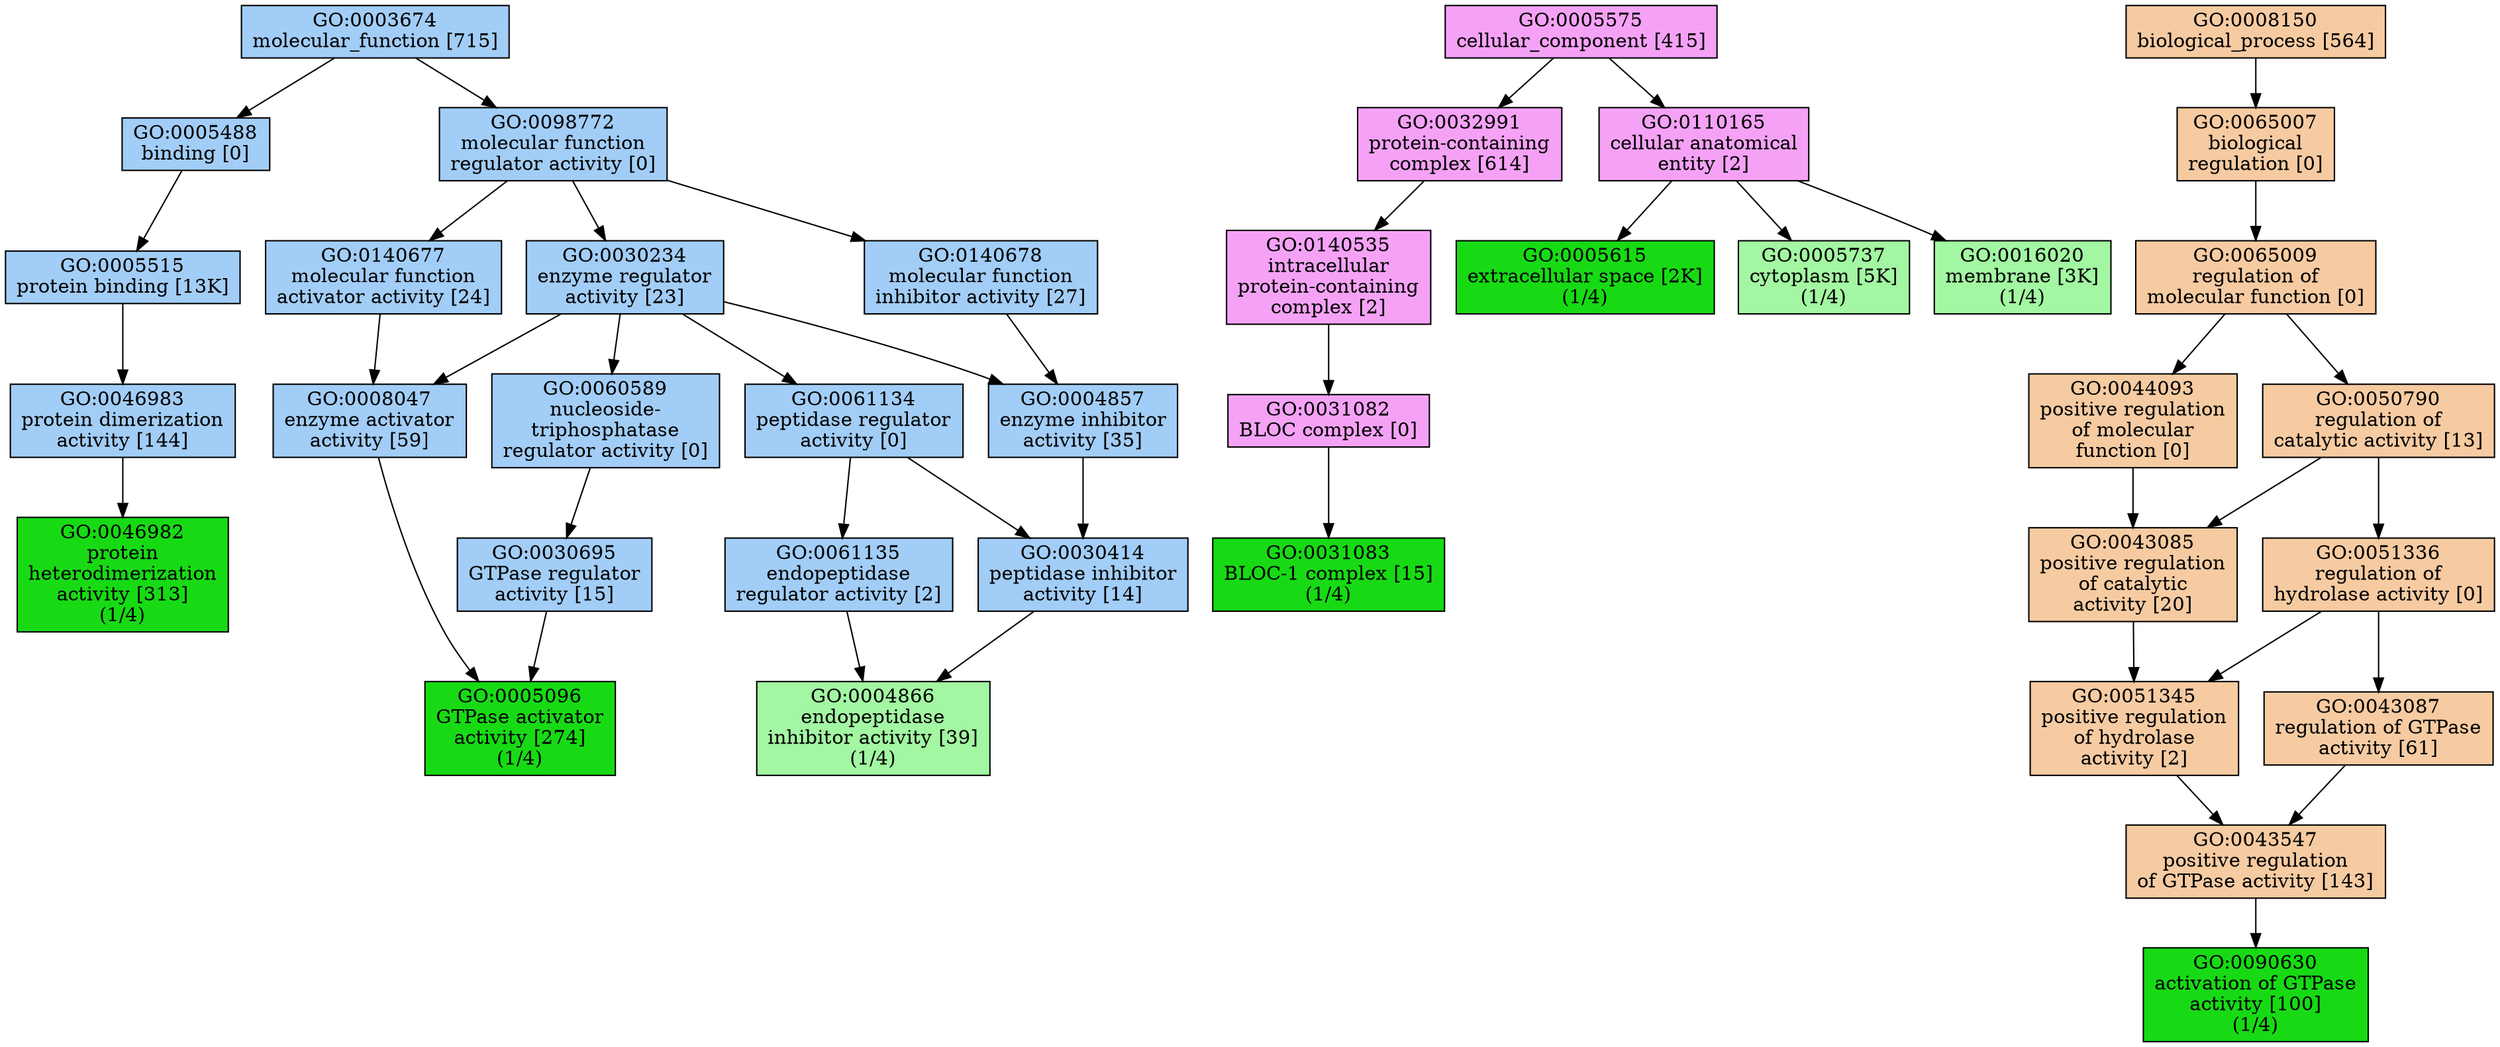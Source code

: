digraph genescape {
"GO:0003674" [fillcolor="#A2CDF6", label="GO:0003674
molecular_function [715]", shape=box, style=filled];
"GO:0004857" [fillcolor="#A2CDF6", label="GO:0004857
enzyme inhibitor
activity [35]", shape=box, style=filled];
"GO:0004866" [fillcolor="#A3F6A2", label="GO:0004866
endopeptidase
inhibitor activity [39]
(1/4)", shape=box, style=filled];
"GO:0005096" [fillcolor="#17DA15", label="GO:0005096
GTPase activator
activity [274]
(1/4)", shape=box, style=filled];
"GO:0005488" [fillcolor="#A2CDF6", label="GO:0005488
binding [0]", shape=box, style=filled];
"GO:0005515" [fillcolor="#A2CDF6", label="GO:0005515
protein binding [13K]", shape=box, style=filled];
"GO:0005575" [fillcolor="#F5A2F6", label="GO:0005575
cellular_component [415]", shape=box, style=filled];
"GO:0005615" [fillcolor="#17DA15", label="GO:0005615
extracellular space [2K]
(1/4)", shape=box, style=filled];
"GO:0005737" [fillcolor="#A3F6A2", label="GO:0005737
cytoplasm [5K]
(1/4)", shape=box, style=filled];
"GO:0008047" [fillcolor="#A2CDF6", label="GO:0008047
enzyme activator
activity [59]", shape=box, style=filled];
"GO:0008150" [fillcolor="#F6CBA2", label="GO:0008150
biological_process [564]", shape=box, style=filled];
"GO:0016020" [fillcolor="#A3F6A2", label="GO:0016020
membrane [3K]
(1/4)", shape=box, style=filled];
"GO:0030234" [fillcolor="#A2CDF6", label="GO:0030234
enzyme regulator
activity [23]", shape=box, style=filled];
"GO:0030414" [fillcolor="#A2CDF6", label="GO:0030414
peptidase inhibitor
activity [14]", shape=box, style=filled];
"GO:0030695" [fillcolor="#A2CDF6", label="GO:0030695
GTPase regulator
activity [15]", shape=box, style=filled];
"GO:0031082" [fillcolor="#F5A2F6", label="GO:0031082
BLOC complex [0]", shape=box, style=filled];
"GO:0031083" [fillcolor="#17DA15", label="GO:0031083
BLOC-1 complex [15]
(1/4)", shape=box, style=filled];
"GO:0032991" [fillcolor="#F5A2F6", label="GO:0032991
protein-containing
complex [614]", shape=box, style=filled];
"GO:0043085" [fillcolor="#F6CBA2", label="GO:0043085
positive regulation
of catalytic
activity [20]", shape=box, style=filled];
"GO:0043087" [fillcolor="#F6CBA2", label="GO:0043087
regulation of GTPase
activity [61]", shape=box, style=filled];
"GO:0043547" [fillcolor="#F6CBA2", label="GO:0043547
positive regulation
of GTPase activity [143]", shape=box, style=filled];
"GO:0044093" [fillcolor="#F6CBA2", label="GO:0044093
positive regulation
of molecular
function [0]", shape=box, style=filled];
"GO:0046982" [fillcolor="#17DA15", label="GO:0046982
protein
heterodimerization
activity [313]
(1/4)", shape=box, style=filled];
"GO:0046983" [fillcolor="#A2CDF6", label="GO:0046983
protein dimerization
activity [144]", shape=box, style=filled];
"GO:0050790" [fillcolor="#F6CBA2", label="GO:0050790
regulation of
catalytic activity [13]", shape=box, style=filled];
"GO:0051336" [fillcolor="#F6CBA2", label="GO:0051336
regulation of
hydrolase activity [0]", shape=box, style=filled];
"GO:0051345" [fillcolor="#F6CBA2", label="GO:0051345
positive regulation
of hydrolase
activity [2]", shape=box, style=filled];
"GO:0060589" [fillcolor="#A2CDF6", label="GO:0060589
nucleoside-
triphosphatase
regulator activity [0]", shape=box, style=filled];
"GO:0061134" [fillcolor="#A2CDF6", label="GO:0061134
peptidase regulator
activity [0]", shape=box, style=filled];
"GO:0061135" [fillcolor="#A2CDF6", label="GO:0061135
endopeptidase
regulator activity [2]", shape=box, style=filled];
"GO:0065007" [fillcolor="#F6CBA2", label="GO:0065007
biological
regulation [0]", shape=box, style=filled];
"GO:0065009" [fillcolor="#F6CBA2", label="GO:0065009
regulation of
molecular function [0]", shape=box, style=filled];
"GO:0090630" [fillcolor="#17DA15", label="GO:0090630
activation of GTPase
activity [100]
(1/4)", shape=box, style=filled];
"GO:0098772" [fillcolor="#A2CDF6", label="GO:0098772
molecular function
regulator activity [0]", shape=box, style=filled];
"GO:0110165" [fillcolor="#F5A2F6", label="GO:0110165
cellular anatomical
entity [2]", shape=box, style=filled];
"GO:0140535" [fillcolor="#F5A2F6", label="GO:0140535
intracellular
protein-containing
complex [2]", shape=box, style=filled];
"GO:0140677" [fillcolor="#A2CDF6", label="GO:0140677
molecular function
activator activity [24]", shape=box, style=filled];
"GO:0140678" [fillcolor="#A2CDF6", label="GO:0140678
molecular function
inhibitor activity [27]", shape=box, style=filled];
"GO:0003674" -> "GO:0005488";
"GO:0003674" -> "GO:0098772";
"GO:0004857" -> "GO:0030414";
"GO:0005488" -> "GO:0005515";
"GO:0005515" -> "GO:0046983";
"GO:0005575" -> "GO:0032991";
"GO:0005575" -> "GO:0110165";
"GO:0008047" -> "GO:0005096";
"GO:0008150" -> "GO:0065007";
"GO:0030234" -> "GO:0004857";
"GO:0030234" -> "GO:0008047";
"GO:0030234" -> "GO:0060589";
"GO:0030234" -> "GO:0061134";
"GO:0030414" -> "GO:0004866";
"GO:0030695" -> "GO:0005096";
"GO:0031082" -> "GO:0031083";
"GO:0032991" -> "GO:0140535";
"GO:0043085" -> "GO:0051345";
"GO:0043087" -> "GO:0043547";
"GO:0043547" -> "GO:0090630";
"GO:0044093" -> "GO:0043085";
"GO:0046983" -> "GO:0046982";
"GO:0050790" -> "GO:0043085";
"GO:0050790" -> "GO:0051336";
"GO:0051336" -> "GO:0043087";
"GO:0051336" -> "GO:0051345";
"GO:0051345" -> "GO:0043547";
"GO:0060589" -> "GO:0030695";
"GO:0061134" -> "GO:0030414";
"GO:0061134" -> "GO:0061135";
"GO:0061135" -> "GO:0004866";
"GO:0065007" -> "GO:0065009";
"GO:0065009" -> "GO:0044093";
"GO:0065009" -> "GO:0050790";
"GO:0098772" -> "GO:0030234";
"GO:0098772" -> "GO:0140677";
"GO:0098772" -> "GO:0140678";
"GO:0110165" -> "GO:0005615";
"GO:0110165" -> "GO:0005737";
"GO:0110165" -> "GO:0016020";
"GO:0140535" -> "GO:0031082";
"GO:0140677" -> "GO:0008047";
"GO:0140678" -> "GO:0004857";

}
